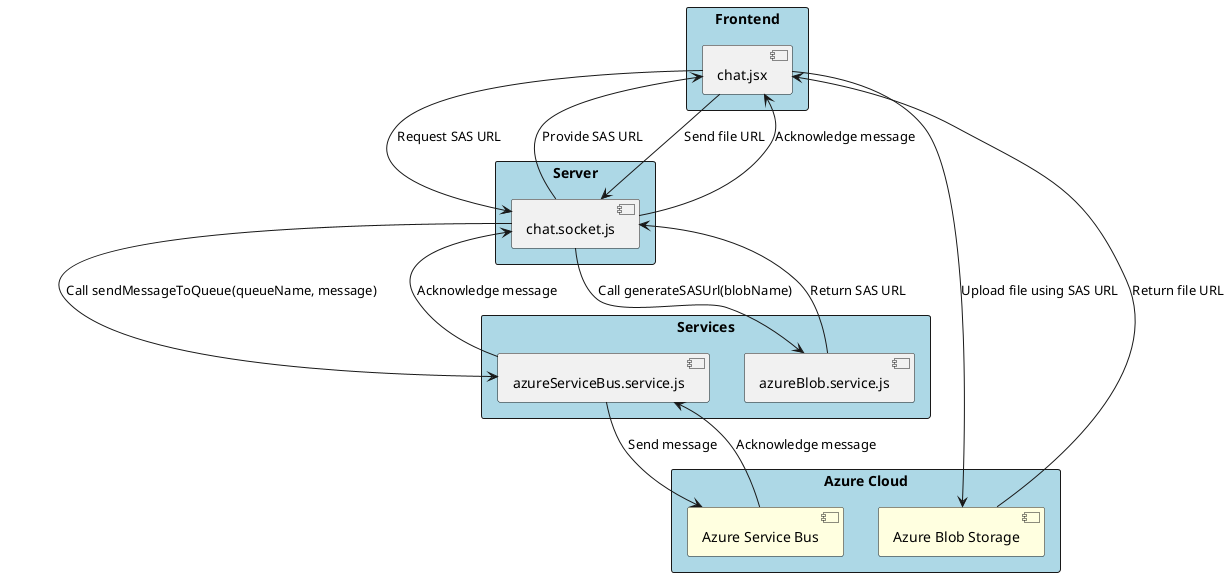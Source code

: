 @startuml

!define RECTANGLE_COLOR #lightblue
!define INTERFACE_COLOR #lightgreen
!define FILE_COLOR #lightyellow

rectangle "Frontend" RECTANGLE_COLOR {
  [chat.jsx]
}

rectangle "Server" RECTANGLE_COLOR {
  [chat.socket.js]
}

rectangle "Services" RECTANGLE_COLOR {
  [azureBlob.service.js]
  [azureServiceBus.service.js]
}

rectangle "Azure Cloud" RECTANGLE_COLOR {
  [Azure Blob Storage] FILE_COLOR
  [Azure Service Bus] FILE_COLOR
}

[chat.jsx] -down-> [chat.socket.js] : Request SAS URL
[chat.socket.js] -down-> [azureBlob.service.js] : Call generateSASUrl(blobName)
[azureBlob.service.js] -up-> [chat.socket.js] : Return SAS URL
[chat.socket.js] -up-> [chat.jsx] : Provide SAS URL

[chat.jsx] -down-> [Azure Blob Storage] : Upload file using SAS URL

[Azure Blob Storage] -up-> [chat.jsx] : Return file URL
[chat.jsx] -down-> [chat.socket.js] : Send file URL

[chat.socket.js] -down-> [azureServiceBus.service.js] : Call sendMessageToQueue(queueName, message)
[azureServiceBus.service.js] -down-> [Azure Service Bus] : Send message

[Azure Service Bus] -up-> [azureServiceBus.service.js] : Acknowledge message
[azureServiceBus.service.js] -up-> [chat.socket.js] : Acknowledge message

[chat.socket.js] -up-> [chat.jsx] : Acknowledge message

@enduml
